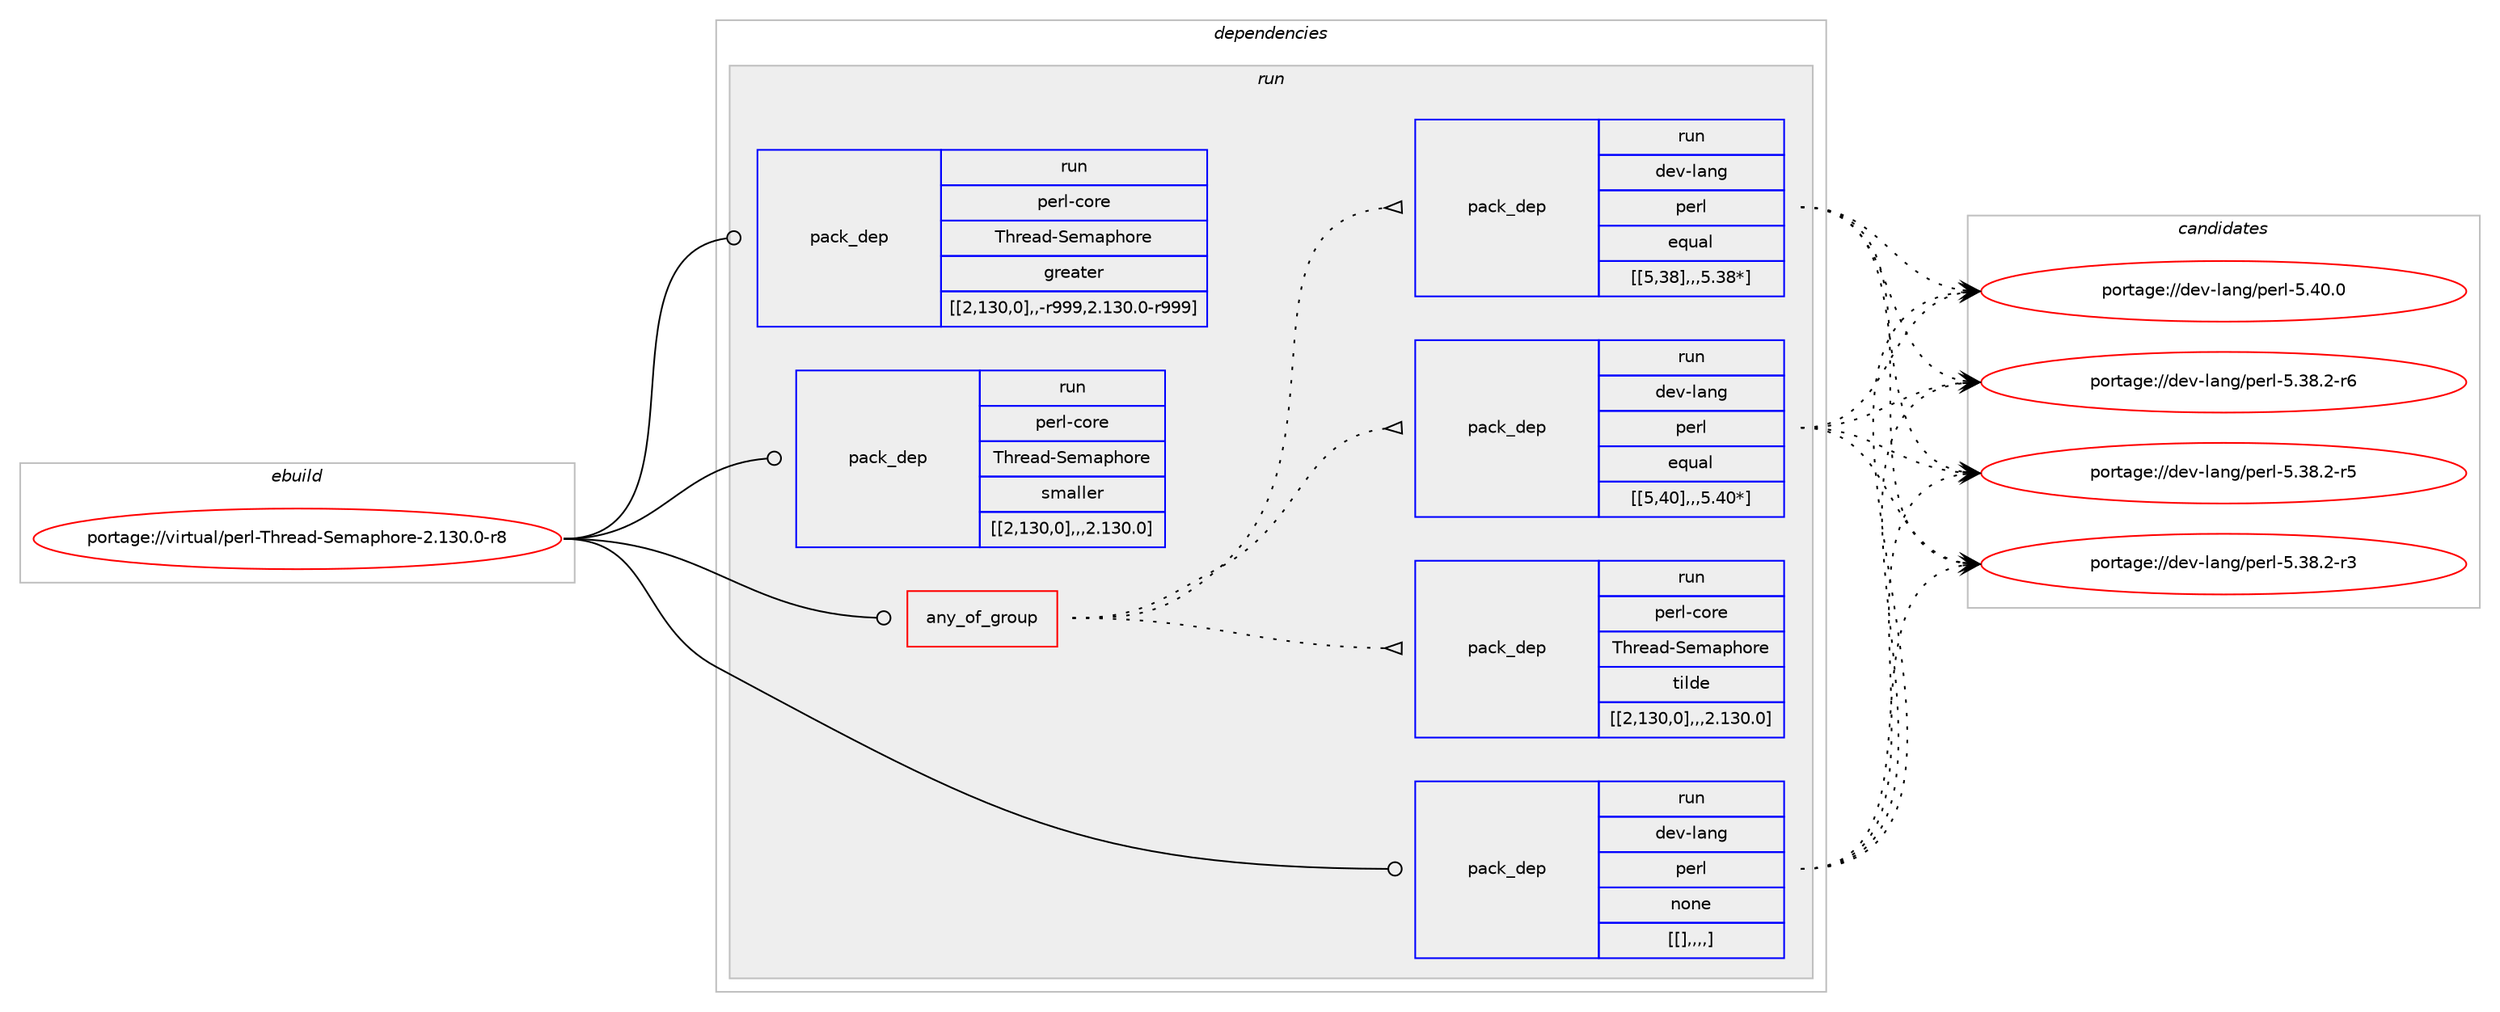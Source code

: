 digraph prolog {

# *************
# Graph options
# *************

newrank=true;
concentrate=true;
compound=true;
graph [rankdir=LR,fontname=Helvetica,fontsize=10,ranksep=1.5];#, ranksep=2.5, nodesep=0.2];
edge  [arrowhead=vee];
node  [fontname=Helvetica,fontsize=10];

# **********
# The ebuild
# **********

subgraph cluster_leftcol {
color=gray;
label=<<i>ebuild</i>>;
id [label="portage://virtual/perl-Thread-Semaphore-2.130.0-r8", color=red, width=4, href="../virtual/perl-Thread-Semaphore-2.130.0-r8.svg"];
}

# ****************
# The dependencies
# ****************

subgraph cluster_midcol {
color=gray;
label=<<i>dependencies</i>>;
subgraph cluster_compile {
fillcolor="#eeeeee";
style=filled;
label=<<i>compile</i>>;
}
subgraph cluster_compileandrun {
fillcolor="#eeeeee";
style=filled;
label=<<i>compile and run</i>>;
}
subgraph cluster_run {
fillcolor="#eeeeee";
style=filled;
label=<<i>run</i>>;
subgraph any122 {
dependency2212 [label=<<TABLE BORDER="0" CELLBORDER="1" CELLSPACING="0" CELLPADDING="4"><TR><TD CELLPADDING="10">any_of_group</TD></TR></TABLE>>, shape=none, color=red];subgraph pack1752 {
dependency2213 [label=<<TABLE BORDER="0" CELLBORDER="1" CELLSPACING="0" CELLPADDING="4" WIDTH="220"><TR><TD ROWSPAN="6" CELLPADDING="30">pack_dep</TD></TR><TR><TD WIDTH="110">run</TD></TR><TR><TD>dev-lang</TD></TR><TR><TD>perl</TD></TR><TR><TD>equal</TD></TR><TR><TD>[[5,40],,,5.40*]</TD></TR></TABLE>>, shape=none, color=blue];
}
dependency2212:e -> dependency2213:w [weight=20,style="dotted",arrowhead="oinv"];
subgraph pack1753 {
dependency2214 [label=<<TABLE BORDER="0" CELLBORDER="1" CELLSPACING="0" CELLPADDING="4" WIDTH="220"><TR><TD ROWSPAN="6" CELLPADDING="30">pack_dep</TD></TR><TR><TD WIDTH="110">run</TD></TR><TR><TD>dev-lang</TD></TR><TR><TD>perl</TD></TR><TR><TD>equal</TD></TR><TR><TD>[[5,38],,,5.38*]</TD></TR></TABLE>>, shape=none, color=blue];
}
dependency2212:e -> dependency2214:w [weight=20,style="dotted",arrowhead="oinv"];
subgraph pack1754 {
dependency2215 [label=<<TABLE BORDER="0" CELLBORDER="1" CELLSPACING="0" CELLPADDING="4" WIDTH="220"><TR><TD ROWSPAN="6" CELLPADDING="30">pack_dep</TD></TR><TR><TD WIDTH="110">run</TD></TR><TR><TD>perl-core</TD></TR><TR><TD>Thread-Semaphore</TD></TR><TR><TD>tilde</TD></TR><TR><TD>[[2,130,0],,,2.130.0]</TD></TR></TABLE>>, shape=none, color=blue];
}
dependency2212:e -> dependency2215:w [weight=20,style="dotted",arrowhead="oinv"];
}
id:e -> dependency2212:w [weight=20,style="solid",arrowhead="odot"];
subgraph pack1756 {
dependency2218 [label=<<TABLE BORDER="0" CELLBORDER="1" CELLSPACING="0" CELLPADDING="4" WIDTH="220"><TR><TD ROWSPAN="6" CELLPADDING="30">pack_dep</TD></TR><TR><TD WIDTH="110">run</TD></TR><TR><TD>dev-lang</TD></TR><TR><TD>perl</TD></TR><TR><TD>none</TD></TR><TR><TD>[[],,,,]</TD></TR></TABLE>>, shape=none, color=blue];
}
id:e -> dependency2218:w [weight=20,style="solid",arrowhead="odot"];
subgraph pack1758 {
dependency2220 [label=<<TABLE BORDER="0" CELLBORDER="1" CELLSPACING="0" CELLPADDING="4" WIDTH="220"><TR><TD ROWSPAN="6" CELLPADDING="30">pack_dep</TD></TR><TR><TD WIDTH="110">run</TD></TR><TR><TD>perl-core</TD></TR><TR><TD>Thread-Semaphore</TD></TR><TR><TD>greater</TD></TR><TR><TD>[[2,130,0],,-r999,2.130.0-r999]</TD></TR></TABLE>>, shape=none, color=blue];
}
id:e -> dependency2220:w [weight=20,style="solid",arrowhead="odot"];
subgraph pack1760 {
dependency2222 [label=<<TABLE BORDER="0" CELLBORDER="1" CELLSPACING="0" CELLPADDING="4" WIDTH="220"><TR><TD ROWSPAN="6" CELLPADDING="30">pack_dep</TD></TR><TR><TD WIDTH="110">run</TD></TR><TR><TD>perl-core</TD></TR><TR><TD>Thread-Semaphore</TD></TR><TR><TD>smaller</TD></TR><TR><TD>[[2,130,0],,,2.130.0]</TD></TR></TABLE>>, shape=none, color=blue];
}
id:e -> dependency2222:w [weight=20,style="solid",arrowhead="odot"];
}
}

# **************
# The candidates
# **************

subgraph cluster_choices {
rank=same;
color=gray;
label=<<i>candidates</i>>;

subgraph choice1752 {
color=black;
nodesep=1;
choice10010111845108971101034711210111410845534652484648 [label="portage://dev-lang/perl-5.40.0", color=red, width=4,href="../dev-lang/perl-5.40.0.svg"];
choice100101118451089711010347112101114108455346515646504511454 [label="portage://dev-lang/perl-5.38.2-r6", color=red, width=4,href="../dev-lang/perl-5.38.2-r6.svg"];
choice100101118451089711010347112101114108455346515646504511453 [label="portage://dev-lang/perl-5.38.2-r5", color=red, width=4,href="../dev-lang/perl-5.38.2-r5.svg"];
choice100101118451089711010347112101114108455346515646504511451 [label="portage://dev-lang/perl-5.38.2-r3", color=red, width=4,href="../dev-lang/perl-5.38.2-r3.svg"];
dependency2213:e -> choice10010111845108971101034711210111410845534652484648:w [style=dotted,weight="100"];
dependency2213:e -> choice100101118451089711010347112101114108455346515646504511454:w [style=dotted,weight="100"];
dependency2213:e -> choice100101118451089711010347112101114108455346515646504511453:w [style=dotted,weight="100"];
dependency2213:e -> choice100101118451089711010347112101114108455346515646504511451:w [style=dotted,weight="100"];
}
subgraph choice1753 {
color=black;
nodesep=1;
choice10010111845108971101034711210111410845534652484648 [label="portage://dev-lang/perl-5.40.0", color=red, width=4,href="../dev-lang/perl-5.40.0.svg"];
choice100101118451089711010347112101114108455346515646504511454 [label="portage://dev-lang/perl-5.38.2-r6", color=red, width=4,href="../dev-lang/perl-5.38.2-r6.svg"];
choice100101118451089711010347112101114108455346515646504511453 [label="portage://dev-lang/perl-5.38.2-r5", color=red, width=4,href="../dev-lang/perl-5.38.2-r5.svg"];
choice100101118451089711010347112101114108455346515646504511451 [label="portage://dev-lang/perl-5.38.2-r3", color=red, width=4,href="../dev-lang/perl-5.38.2-r3.svg"];
dependency2214:e -> choice10010111845108971101034711210111410845534652484648:w [style=dotted,weight="100"];
dependency2214:e -> choice100101118451089711010347112101114108455346515646504511454:w [style=dotted,weight="100"];
dependency2214:e -> choice100101118451089711010347112101114108455346515646504511453:w [style=dotted,weight="100"];
dependency2214:e -> choice100101118451089711010347112101114108455346515646504511451:w [style=dotted,weight="100"];
}
subgraph choice1755 {
color=black;
nodesep=1;
}
subgraph choice1756 {
color=black;
nodesep=1;
choice10010111845108971101034711210111410845534652484648 [label="portage://dev-lang/perl-5.40.0", color=red, width=4,href="../dev-lang/perl-5.40.0.svg"];
choice100101118451089711010347112101114108455346515646504511454 [label="portage://dev-lang/perl-5.38.2-r6", color=red, width=4,href="../dev-lang/perl-5.38.2-r6.svg"];
choice100101118451089711010347112101114108455346515646504511453 [label="portage://dev-lang/perl-5.38.2-r5", color=red, width=4,href="../dev-lang/perl-5.38.2-r5.svg"];
choice100101118451089711010347112101114108455346515646504511451 [label="portage://dev-lang/perl-5.38.2-r3", color=red, width=4,href="../dev-lang/perl-5.38.2-r3.svg"];
dependency2218:e -> choice10010111845108971101034711210111410845534652484648:w [style=dotted,weight="100"];
dependency2218:e -> choice100101118451089711010347112101114108455346515646504511454:w [style=dotted,weight="100"];
dependency2218:e -> choice100101118451089711010347112101114108455346515646504511453:w [style=dotted,weight="100"];
dependency2218:e -> choice100101118451089711010347112101114108455346515646504511451:w [style=dotted,weight="100"];
}
subgraph choice1759 {
color=black;
nodesep=1;
}
subgraph choice1760 {
color=black;
nodesep=1;
}
}

}
